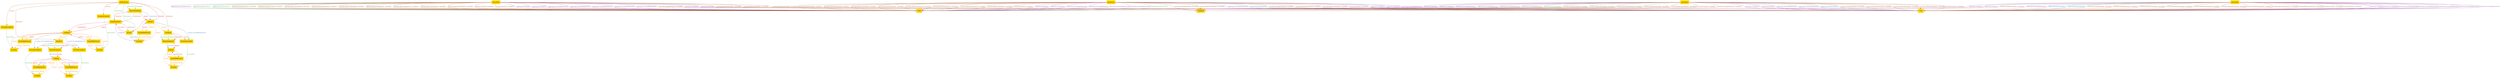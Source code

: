 digraph "graph" {
graph [fontsize=12]
node [fontsize=12]
edge [fontsize=12]
rankdir=TB;
"N30" -> "N29" [uuid = "<AssignStatement, CallExpr0>", color = "#e41a1c", fontcolor = "#e41a1c", style = "solid", label = "$exprs", dir = "forward", weight = "1"]
"N34" -> "N33" [uuid = "<ReturnStatement0, CallExpr1>", color = "#e41a1c", fontcolor = "#e41a1c", style = "solid", label = "$exprs", dir = "forward", weight = "1"]
"N27" -> "N26" [uuid = "<ReturnStatement1, AndExpr>", color = "#e41a1c", fontcolor = "#e41a1c", style = "solid", label = "$exprs", dir = "forward", weight = "1"]
"N31" -> "N25" [uuid = "<ReturnStatement2, NotExpr>", color = "#e41a1c", fontcolor = "#e41a1c", style = "solid", label = "$exprs", dir = "forward", weight = "1"]
"N35" -> "N32" [uuid = "<MainFunction, Function0>", color = "#a65628", fontcolor = "#a65628", style = "solid", label = "$functions", dir = "forward", weight = "1"]
"N35" -> "N28" [uuid = "<MainFunction, Function1>", color = "#a65628", fontcolor = "#a65628", style = "solid", label = "$functions", dir = "forward", weight = "1"]
"N26" -> "N16" [uuid = "<AndExpr, Variable0>", color = "#ff7f00", fontcolor = "#ff7f00", style = "solid", label = "$reads", dir = "forward", weight = "1"]
"N26" -> "N14" [uuid = "<AndExpr, Variable1>", color = "#ff7f00", fontcolor = "#ff7f00", style = "solid", label = "$reads", dir = "forward", weight = "1"]
"N29" -> "N12" [uuid = "<CallExpr0, Variable2>", color = "#ff7f00", fontcolor = "#ff7f00", style = "solid", label = "$reads", dir = "forward", weight = "1"]
"N29" -> "N10" [uuid = "<CallExpr0, Variable3>", color = "#ff7f00", fontcolor = "#ff7f00", style = "solid", label = "$reads", dir = "forward", weight = "1"]
"N33" -> "N9" [uuid = "<CallExpr1, Variable5>", color = "#ff7f00", fontcolor = "#ff7f00", style = "solid", label = "$reads", dir = "forward", weight = "1"]
"N25" -> "N7" [uuid = "<NotExpr, Variable4>", color = "#ff7f00", fontcolor = "#ff7f00", style = "solid", label = "$reads", dir = "forward", weight = "1"]
"N18" -> "N9" [uuid = "<VariableReference0, Variable5>", color = "#ff7f00", fontcolor = "#ff7f00", style = "solid", label = "$reads", dir = "forward", weight = "1"]
"N23" -> "N16" [uuid = "<VariableReference1, Variable0>", color = "#ff7f00", fontcolor = "#ff7f00", style = "solid", label = "$reads", dir = "forward", weight = "1"]
"N24" -> "N7" [uuid = "<VariableReference2, Variable4>", color = "#ff7f00", fontcolor = "#ff7f00", style = "solid", label = "$reads", dir = "forward", weight = "1"]
"N21" -> "N10" [uuid = "<VariableReference3, Variable3>", color = "#ff7f00", fontcolor = "#ff7f00", style = "solid", label = "$reads", dir = "forward", weight = "1"]
"N20" -> "N12" [uuid = "<VariableReference4, Variable2>", color = "#ff7f00", fontcolor = "#ff7f00", style = "solid", label = "$reads", dir = "forward", weight = "1"]
"N22" -> "N14" [uuid = "<VariableReference5, Variable1>", color = "#ff7f00", fontcolor = "#ff7f00", style = "solid", label = "$reads", dir = "forward", weight = "1"]
"N32" -> "N31" [uuid = "<Function0, ReturnStatement2>", color = "#4daf4a", fontcolor = "#4daf4a", style = "solid", label = "$statements", dir = "forward", weight = "1"]
"N28" -> "N27" [uuid = "<Function1, ReturnStatement1>", color = "#4daf4a", fontcolor = "#4daf4a", style = "solid", label = "$statements", dir = "forward", weight = "1"]
"N35" -> "N30" [uuid = "<MainFunction, AssignStatement>", color = "#4daf4a", fontcolor = "#4daf4a", style = "solid", label = "$statements", dir = "forward", weight = "1"]
"N35" -> "N34" [uuid = "<MainFunction, ReturnStatement0>", color = "#4daf4a", fontcolor = "#4daf4a", style = "solid", label = "$statements", dir = "forward", weight = "1"]
"N35" -> "N19" [uuid = "<MainFunction, VarDecl>", color = "#4daf4a", fontcolor = "#4daf4a", style = "solid", label = "$statements", dir = "forward", weight = "1"]
"N29" -> "N15" [uuid = "<CallExpr0, VariableReference3, FormalParameter3>", color = "#377eb8", fontcolor = "#377eb8", style = "solid", label = "actuals [VariableReference3]", dir = "forward", weight = "1"]
"N29" -> "N17" [uuid = "<CallExpr0, VariableReference4, FormalParameter4>", color = "#377eb8", fontcolor = "#377eb8", style = "solid", label = "actuals [VariableReference4]", dir = "forward", weight = "1"]
"N33" -> "N8" [uuid = "<CallExpr1, VariableReference0, FormalParameter0>", color = "#377eb8", fontcolor = "#377eb8", style = "solid", label = "actuals [VariableReference0]", dir = "forward", weight = "1"]
"N30" -> "N9" [uuid = "<AssignStatement, Variable5>", color = "#984ea3", fontcolor = "#984ea3", style = "solid", label = "assignedTo", dir = "forward", weight = "1"]
"N30" -> "N29" [uuid = "<AssignStatement, CallExpr0>", color = "#e41a1c", fontcolor = "#e41a1c", style = "solid", label = "assignedValue", dir = "forward", weight = "1"]
"N25" -> "N24" [uuid = "<NotExpr, VariableReference2>", color = "#a65628", fontcolor = "#a65628", style = "solid", label = "child", dir = "forward", weight = "1"]
"N26" -> "N23" [uuid = "<AndExpr, VariableReference1>", color = "#ff7f00", fontcolor = "#ff7f00", style = "solid", label = "children", dir = "forward", weight = "1"]
"N26" -> "N22" [uuid = "<AndExpr, VariableReference5>", color = "#ff7f00", fontcolor = "#ff7f00", style = "solid", label = "children", dir = "forward", weight = "1"]
"N29" -> "N21" [uuid = "<CallExpr0, VariableReference3>", color = "#ff7f00", fontcolor = "#ff7f00", style = "solid", label = "children", dir = "forward", weight = "1"]
"N29" -> "N20" [uuid = "<CallExpr0, VariableReference4>", color = "#ff7f00", fontcolor = "#ff7f00", style = "solid", label = "children", dir = "forward", weight = "1"]
"N33" -> "N18" [uuid = "<CallExpr1, VariableReference0>", color = "#ff7f00", fontcolor = "#ff7f00", style = "solid", label = "children", dir = "forward", weight = "1"]
"N25" -> "N24" [uuid = "<NotExpr, VariableReference2>", color = "#ff7f00", fontcolor = "#ff7f00", style = "solid", label = "children", dir = "forward", weight = "1"]
"N8" -> "N7" [uuid = "<FormalParameter0, Variable4>", color = "#4daf4a", fontcolor = "#4daf4a", style = "solid", label = "declaredVar", dir = "forward", weight = "1"]
"N11" -> "N10" [uuid = "<FormalParameter1, Variable3>", color = "#4daf4a", fontcolor = "#4daf4a", style = "solid", label = "declaredVar", dir = "forward", weight = "1"]
"N13" -> "N12" [uuid = "<FormalParameter2, Variable2>", color = "#4daf4a", fontcolor = "#4daf4a", style = "solid", label = "declaredVar", dir = "forward", weight = "1"]
"N15" -> "N14" [uuid = "<FormalParameter3, Variable1>", color = "#4daf4a", fontcolor = "#4daf4a", style = "solid", label = "declaredVar", dir = "forward", weight = "1"]
"N17" -> "N16" [uuid = "<FormalParameter4, Variable0>", color = "#4daf4a", fontcolor = "#4daf4a", style = "solid", label = "declaredVar", dir = "forward", weight = "1"]
"N19" -> "N9" [uuid = "<VarDecl, Variable5>", color = "#377eb8", fontcolor = "#377eb8", style = "solid", label = "declaredVar", dir = "forward", weight = "1"]
"N6" -> "N2" [uuid = "<Execution0, AndExpr, False>", color = "#984ea3", fontcolor = "#984ea3", style = "solid", label = "exprValue [AndExpr]", dir = "forward", weight = "1"]
"N6" -> "N2" [uuid = "<Execution0, CallExpr0, False>", color = "#984ea3", fontcolor = "#984ea3", style = "solid", label = "exprValue [CallExpr0]", dir = "forward", weight = "1"]
"N6" -> "N1" [uuid = "<Execution0, CallExpr1, True>", color = "#984ea3", fontcolor = "#984ea3", style = "solid", label = "exprValue [CallExpr1]", dir = "forward", weight = "1"]
"N6" -> "N1" [uuid = "<Execution0, NotExpr, True>", color = "#984ea3", fontcolor = "#984ea3", style = "solid", label = "exprValue [NotExpr]", dir = "forward", weight = "1"]
"N6" -> "N2" [uuid = "<Execution0, VariableReference0, False>", color = "#984ea3", fontcolor = "#984ea3", style = "solid", label = "exprValue [VariableReference0]", dir = "forward", weight = "1"]
"N6" -> "N2" [uuid = "<Execution0, VariableReference1, False>", color = "#984ea3", fontcolor = "#984ea3", style = "solid", label = "exprValue [VariableReference1]", dir = "forward", weight = "1"]
"N6" -> "N2" [uuid = "<Execution0, VariableReference2, False>", color = "#984ea3", fontcolor = "#984ea3", style = "solid", label = "exprValue [VariableReference2]", dir = "forward", weight = "1"]
"N6" -> "N2" [uuid = "<Execution0, VariableReference3, False>", color = "#984ea3", fontcolor = "#984ea3", style = "solid", label = "exprValue [VariableReference3]", dir = "forward", weight = "1"]
"N6" -> "N2" [uuid = "<Execution0, VariableReference4, False>", color = "#984ea3", fontcolor = "#984ea3", style = "solid", label = "exprValue [VariableReference4]", dir = "forward", weight = "1"]
"N6" -> "N2" [uuid = "<Execution0, VariableReference5, False>", color = "#984ea3", fontcolor = "#984ea3", style = "solid", label = "exprValue [VariableReference5]", dir = "forward", weight = "1"]
"N5" -> "N2" [uuid = "<Execution1, AndExpr, False>", color = "#984ea3", fontcolor = "#984ea3", style = "solid", label = "exprValue [AndExpr]", dir = "forward", weight = "1"]
"N5" -> "N2" [uuid = "<Execution1, CallExpr0, False>", color = "#984ea3", fontcolor = "#984ea3", style = "solid", label = "exprValue [CallExpr0]", dir = "forward", weight = "1"]
"N5" -> "N1" [uuid = "<Execution1, CallExpr1, True>", color = "#984ea3", fontcolor = "#984ea3", style = "solid", label = "exprValue [CallExpr1]", dir = "forward", weight = "1"]
"N5" -> "N1" [uuid = "<Execution1, NotExpr, True>", color = "#984ea3", fontcolor = "#984ea3", style = "solid", label = "exprValue [NotExpr]", dir = "forward", weight = "1"]
"N5" -> "N2" [uuid = "<Execution1, VariableReference0, False>", color = "#984ea3", fontcolor = "#984ea3", style = "solid", label = "exprValue [VariableReference0]", dir = "forward", weight = "1"]
"N5" -> "N2" [uuid = "<Execution1, VariableReference1, False>", color = "#984ea3", fontcolor = "#984ea3", style = "solid", label = "exprValue [VariableReference1]", dir = "forward", weight = "1"]
"N5" -> "N2" [uuid = "<Execution1, VariableReference2, False>", color = "#984ea3", fontcolor = "#984ea3", style = "solid", label = "exprValue [VariableReference2]", dir = "forward", weight = "1"]
"N5" -> "N1" [uuid = "<Execution1, VariableReference3, True>", color = "#984ea3", fontcolor = "#984ea3", style = "solid", label = "exprValue [VariableReference3]", dir = "forward", weight = "1"]
"N5" -> "N2" [uuid = "<Execution1, VariableReference4, False>", color = "#984ea3", fontcolor = "#984ea3", style = "solid", label = "exprValue [VariableReference4]", dir = "forward", weight = "1"]
"N5" -> "N1" [uuid = "<Execution1, VariableReference5, True>", color = "#984ea3", fontcolor = "#984ea3", style = "solid", label = "exprValue [VariableReference5]", dir = "forward", weight = "1"]
"N4" -> "N2" [uuid = "<Execution2, AndExpr, False>", color = "#984ea3", fontcolor = "#984ea3", style = "solid", label = "exprValue [AndExpr]", dir = "forward", weight = "1"]
"N4" -> "N2" [uuid = "<Execution2, CallExpr0, False>", color = "#984ea3", fontcolor = "#984ea3", style = "solid", label = "exprValue [CallExpr0]", dir = "forward", weight = "1"]
"N4" -> "N1" [uuid = "<Execution2, CallExpr1, True>", color = "#984ea3", fontcolor = "#984ea3", style = "solid", label = "exprValue [CallExpr1]", dir = "forward", weight = "1"]
"N4" -> "N1" [uuid = "<Execution2, NotExpr, True>", color = "#984ea3", fontcolor = "#984ea3", style = "solid", label = "exprValue [NotExpr]", dir = "forward", weight = "1"]
"N4" -> "N2" [uuid = "<Execution2, VariableReference0, False>", color = "#984ea3", fontcolor = "#984ea3", style = "solid", label = "exprValue [VariableReference0]", dir = "forward", weight = "1"]
"N4" -> "N1" [uuid = "<Execution2, VariableReference1, True>", color = "#984ea3", fontcolor = "#984ea3", style = "solid", label = "exprValue [VariableReference1]", dir = "forward", weight = "1"]
"N4" -> "N2" [uuid = "<Execution2, VariableReference2, False>", color = "#984ea3", fontcolor = "#984ea3", style = "solid", label = "exprValue [VariableReference2]", dir = "forward", weight = "1"]
"N4" -> "N2" [uuid = "<Execution2, VariableReference3, False>", color = "#984ea3", fontcolor = "#984ea3", style = "solid", label = "exprValue [VariableReference3]", dir = "forward", weight = "1"]
"N4" -> "N1" [uuid = "<Execution2, VariableReference4, True>", color = "#984ea3", fontcolor = "#984ea3", style = "solid", label = "exprValue [VariableReference4]", dir = "forward", weight = "1"]
"N4" -> "N2" [uuid = "<Execution2, VariableReference5, False>", color = "#984ea3", fontcolor = "#984ea3", style = "solid", label = "exprValue [VariableReference5]", dir = "forward", weight = "1"]
"N3" -> "N1" [uuid = "<Execution3, AndExpr, True>", color = "#984ea3", fontcolor = "#984ea3", style = "solid", label = "exprValue [AndExpr]", dir = "forward", weight = "1"]
"N3" -> "N1" [uuid = "<Execution3, CallExpr0, True>", color = "#984ea3", fontcolor = "#984ea3", style = "solid", label = "exprValue [CallExpr0]", dir = "forward", weight = "1"]
"N3" -> "N2" [uuid = "<Execution3, CallExpr1, False>", color = "#984ea3", fontcolor = "#984ea3", style = "solid", label = "exprValue [CallExpr1]", dir = "forward", weight = "1"]
"N3" -> "N2" [uuid = "<Execution3, NotExpr, False>", color = "#984ea3", fontcolor = "#984ea3", style = "solid", label = "exprValue [NotExpr]", dir = "forward", weight = "1"]
"N3" -> "N1" [uuid = "<Execution3, VariableReference0, True>", color = "#984ea3", fontcolor = "#984ea3", style = "solid", label = "exprValue [VariableReference0]", dir = "forward", weight = "1"]
"N3" -> "N1" [uuid = "<Execution3, VariableReference1, True>", color = "#984ea3", fontcolor = "#984ea3", style = "solid", label = "exprValue [VariableReference1]", dir = "forward", weight = "1"]
"N3" -> "N1" [uuid = "<Execution3, VariableReference2, True>", color = "#984ea3", fontcolor = "#984ea3", style = "solid", label = "exprValue [VariableReference2]", dir = "forward", weight = "1"]
"N3" -> "N1" [uuid = "<Execution3, VariableReference3, True>", color = "#984ea3", fontcolor = "#984ea3", style = "solid", label = "exprValue [VariableReference3]", dir = "forward", weight = "1"]
"N3" -> "N1" [uuid = "<Execution3, VariableReference4, True>", color = "#984ea3", fontcolor = "#984ea3", style = "solid", label = "exprValue [VariableReference4]", dir = "forward", weight = "1"]
"N3" -> "N1" [uuid = "<Execution3, VariableReference5, True>", color = "#984ea3", fontcolor = "#984ea3", style = "solid", label = "exprValue [VariableReference5]", dir = "forward", weight = "1"]
"N32" -> "N31" [uuid = "<Function0, ReturnStatement2>", color = "#e41a1c", fontcolor = "#e41a1c", style = "solid", label = "firstStmt", dir = "forward", weight = "1"]
"N28" -> "N27" [uuid = "<Function1, ReturnStatement1>", color = "#e41a1c", fontcolor = "#e41a1c", style = "solid", label = "firstStmt", dir = "forward", weight = "1"]
"N35" -> "N19" [uuid = "<MainFunction, VarDecl>", color = "#e41a1c", fontcolor = "#e41a1c", style = "solid", label = "firstStmt", dir = "forward", weight = "1"]
"N32" -> "N8" [uuid = "<Function0, FormalParameter0>", color = "#a65628", fontcolor = "#a65628", style = "solid", label = "formals", dir = "forward", weight = "1"]
"N28" -> "N15" [uuid = "<Function1, FormalParameter3>", color = "#a65628", fontcolor = "#a65628", style = "solid", label = "formals", dir = "forward", weight = "1"]
"N28" -> "N17" [uuid = "<Function1, FormalParameter4>", color = "#a65628", fontcolor = "#a65628", style = "solid", label = "formals", dir = "forward", weight = "1"]
"N35" -> "N11" [uuid = "<MainFunction, FormalParameter1>", color = "#a65628", fontcolor = "#a65628", style = "solid", label = "formals", dir = "forward", weight = "1"]
"N35" -> "N13" [uuid = "<MainFunction, FormalParameter2>", color = "#a65628", fontcolor = "#a65628", style = "solid", label = "formals", dir = "forward", weight = "1"]
"N29" -> "N28" [uuid = "<CallExpr0, Function1>", color = "#ff7f00", fontcolor = "#ff7f00", style = "solid", label = "function", dir = "forward", weight = "1"]
"N33" -> "N32" [uuid = "<CallExpr1, Function0>", color = "#ff7f00", fontcolor = "#ff7f00", style = "solid", label = "function", dir = "forward", weight = "1"]
"N6" -> "N2" [uuid = "<Execution0, FormalParameter1, False>", color = "#4daf4a", fontcolor = "#4daf4a", style = "solid", label = "inputs [FormalParameter1]", dir = "forward", weight = "1"]
"N6" -> "N2" [uuid = "<Execution0, FormalParameter2, False>", color = "#4daf4a", fontcolor = "#4daf4a", style = "solid", label = "inputs [FormalParameter2]", dir = "forward", weight = "1"]
"N5" -> "N2" [uuid = "<Execution1, FormalParameter2, False>", color = "#4daf4a", fontcolor = "#4daf4a", style = "solid", label = "inputs [FormalParameter2]", dir = "forward", weight = "1"]
"N4" -> "N2" [uuid = "<Execution2, FormalParameter1, False>", color = "#4daf4a", fontcolor = "#4daf4a", style = "solid", label = "inputs [FormalParameter1]", dir = "forward", weight = "1"]
"N5" -> "N1" [uuid = "<Execution1, FormalParameter1, True>", color = "#377eb8", fontcolor = "#377eb8", style = "solid", label = "inputs [FormalParameter1]", dir = "forward", weight = "1"]
"N4" -> "N1" [uuid = "<Execution2, FormalParameter2, True>", color = "#377eb8", fontcolor = "#377eb8", style = "solid", label = "inputs [FormalParameter2]", dir = "forward", weight = "1"]
"N3" -> "N1" [uuid = "<Execution3, FormalParameter1, True>", color = "#377eb8", fontcolor = "#377eb8", style = "solid", label = "inputs [FormalParameter1]", dir = "forward", weight = "1"]
"N3" -> "N1" [uuid = "<Execution3, FormalParameter2, True>", color = "#377eb8", fontcolor = "#377eb8", style = "solid", label = "inputs [FormalParameter2]", dir = "forward", weight = "1"]
"N26" -> "N22" [uuid = "<AndExpr, VariableReference5>", color = "#984ea3", fontcolor = "#984ea3", style = "solid", label = "leftChild", dir = "forward", weight = "1"]
"N33" -> "N18" [uuid = "<VariableReference0, CallExpr1>", color = "#e41a1c", fontcolor = "#e41a1c", style = "solid", label = "parent", dir = "back", weight = "1"]
"N26" -> "N23" [uuid = "<VariableReference1, AndExpr>", color = "#e41a1c", fontcolor = "#e41a1c", style = "solid", label = "parent", dir = "back", weight = "1"]
"N25" -> "N24" [uuid = "<VariableReference2, NotExpr>", color = "#e41a1c", fontcolor = "#e41a1c", style = "solid", label = "parent", dir = "back", weight = "1"]
"N29" -> "N21" [uuid = "<VariableReference3, CallExpr0>", color = "#e41a1c", fontcolor = "#e41a1c", style = "solid", label = "parent", dir = "back", weight = "1"]
"N29" -> "N20" [uuid = "<VariableReference4, CallExpr0>", color = "#e41a1c", fontcolor = "#e41a1c", style = "solid", label = "parent", dir = "back", weight = "1"]
"N26" -> "N22" [uuid = "<VariableReference5, AndExpr>", color = "#e41a1c", fontcolor = "#e41a1c", style = "solid", label = "parent", dir = "back", weight = "1"]
"N30" -> "N19" [uuid = "<AssignStatement, VarDecl>", color = "#a65628", fontcolor = "#a65628", style = "solid", label = "predecessor", dir = "forward", weight = "1"]
"N34" -> "N30" [uuid = "<ReturnStatement0, AssignStatement>", color = "#a65628", fontcolor = "#a65628", style = "solid", label = "predecessor", dir = "forward", weight = "1"]
"N18" -> "N9" [uuid = "<VariableReference0, Variable5>", color = "#ff7f00", fontcolor = "#ff7f00", style = "solid", label = "referredVar", dir = "forward", weight = "1"]
"N23" -> "N16" [uuid = "<VariableReference1, Variable0>", color = "#ff7f00", fontcolor = "#ff7f00", style = "solid", label = "referredVar", dir = "forward", weight = "1"]
"N24" -> "N7" [uuid = "<VariableReference2, Variable4>", color = "#ff7f00", fontcolor = "#ff7f00", style = "solid", label = "referredVar", dir = "forward", weight = "1"]
"N21" -> "N10" [uuid = "<VariableReference3, Variable3>", color = "#ff7f00", fontcolor = "#ff7f00", style = "solid", label = "referredVar", dir = "forward", weight = "1"]
"N20" -> "N12" [uuid = "<VariableReference4, Variable2>", color = "#ff7f00", fontcolor = "#ff7f00", style = "solid", label = "referredVar", dir = "forward", weight = "1"]
"N22" -> "N14" [uuid = "<VariableReference5, Variable1>", color = "#ff7f00", fontcolor = "#ff7f00", style = "solid", label = "referredVar", dir = "forward", weight = "1"]
"N32" -> "N31" [uuid = "<Function0, ReturnStatement2>", color = "#4daf4a", fontcolor = "#4daf4a", style = "solid", label = "returnStmt", dir = "forward", weight = "1"]
"N28" -> "N27" [uuid = "<Function1, ReturnStatement1>", color = "#4daf4a", fontcolor = "#4daf4a", style = "solid", label = "returnStmt", dir = "forward", weight = "1"]
"N35" -> "N34" [uuid = "<MainFunction, ReturnStatement0>", color = "#4daf4a", fontcolor = "#4daf4a", style = "solid", label = "returnStmt", dir = "forward", weight = "1"]
"N34" -> "N33" [uuid = "<ReturnStatement0, CallExpr1>", color = "#377eb8", fontcolor = "#377eb8", style = "solid", label = "returnValue", dir = "forward", weight = "1"]
"N27" -> "N26" [uuid = "<ReturnStatement1, AndExpr>", color = "#377eb8", fontcolor = "#377eb8", style = "solid", label = "returnValue", dir = "forward", weight = "1"]
"N31" -> "N25" [uuid = "<ReturnStatement2, NotExpr>", color = "#377eb8", fontcolor = "#377eb8", style = "solid", label = "returnValue", dir = "forward", weight = "1"]
"N26" -> "N23" [uuid = "<AndExpr, VariableReference1>", color = "#984ea3", fontcolor = "#984ea3", style = "solid", label = "rightChild", dir = "forward", weight = "1"]
"N34" -> "N30" [uuid = "<AssignStatement, ReturnStatement0>", color = "#e41a1c", fontcolor = "#e41a1c", style = "solid", label = "successor", dir = "back", weight = "1"]
"N30" -> "N19" [uuid = "<VarDecl, AssignStatement>", color = "#e41a1c", fontcolor = "#e41a1c", style = "solid", label = "successor", dir = "back", weight = "1"]
"N6" -> "N2" [uuid = "<Execution0, AssignStatement, Variable2, False>", color = "#a65628", fontcolor = "#a65628", style = "solid", label = "varValue [AssignStatement, Variable2]", dir = "forward", weight = "1"]
"N6" -> "N2" [uuid = "<Execution0, AssignStatement, Variable3, False>", color = "#a65628", fontcolor = "#a65628", style = "solid", label = "varValue [AssignStatement, Variable3]", dir = "forward", weight = "1"]
"N6" -> "N0" [uuid = "<Execution0, AssignStatement, Variable5, Undefined>", color = "#a65628", fontcolor = "#a65628", style = "solid", label = "varValue [AssignStatement, Variable5]", dir = "forward", weight = "1"]
"N6" -> "N2" [uuid = "<Execution0, ReturnStatement0, Variable2, False>", color = "#a65628", fontcolor = "#a65628", style = "solid", label = "varValue [ReturnStatement0, Variable2]", dir = "forward", weight = "1"]
"N6" -> "N2" [uuid = "<Execution0, ReturnStatement0, Variable3, False>", color = "#a65628", fontcolor = "#a65628", style = "solid", label = "varValue [ReturnStatement0, Variable3]", dir = "forward", weight = "1"]
"N6" -> "N2" [uuid = "<Execution0, ReturnStatement0, Variable5, False>", color = "#a65628", fontcolor = "#a65628", style = "solid", label = "varValue [ReturnStatement0, Variable5]", dir = "forward", weight = "1"]
"N6" -> "N2" [uuid = "<Execution0, ReturnStatement1, Variable0, False>", color = "#a65628", fontcolor = "#a65628", style = "solid", label = "varValue [ReturnStatement1, Variable0]", dir = "forward", weight = "1"]
"N6" -> "N2" [uuid = "<Execution0, ReturnStatement1, Variable1, False>", color = "#a65628", fontcolor = "#a65628", style = "solid", label = "varValue [ReturnStatement1, Variable1]", dir = "forward", weight = "1"]
"N6" -> "N1" [uuid = "<Execution0, ReturnStatement1, Variable4, True>", color = "#a65628", fontcolor = "#a65628", style = "solid", label = "varValue [ReturnStatement1, Variable4]", dir = "forward", weight = "1"]
"N6" -> "N1" [uuid = "<Execution0, ReturnStatement1, Variable5, True>", color = "#a65628", fontcolor = "#a65628", style = "solid", label = "varValue [ReturnStatement1, Variable5]", dir = "forward", weight = "1"]
"N6" -> "N2" [uuid = "<Execution0, ReturnStatement2, Variable0, False>", color = "#a65628", fontcolor = "#a65628", style = "solid", label = "varValue [ReturnStatement2, Variable0]", dir = "forward", weight = "1"]
"N6" -> "N1" [uuid = "<Execution0, ReturnStatement2, Variable3, True>", color = "#a65628", fontcolor = "#a65628", style = "solid", label = "varValue [ReturnStatement2, Variable3]", dir = "forward", weight = "1"]
"N6" -> "N2" [uuid = "<Execution0, ReturnStatement2, Variable4, False>", color = "#a65628", fontcolor = "#a65628", style = "solid", label = "varValue [ReturnStatement2, Variable4]", dir = "forward", weight = "1"]
"N6" -> "N2" [uuid = "<Execution0, VarDecl, Variable2, False>", color = "#a65628", fontcolor = "#a65628", style = "solid", label = "varValue [VarDecl, Variable2]", dir = "forward", weight = "1"]
"N6" -> "N2" [uuid = "<Execution0, VarDecl, Variable3, False>", color = "#a65628", fontcolor = "#a65628", style = "solid", label = "varValue [VarDecl, Variable3]", dir = "forward", weight = "1"]
"N5" -> "N2" [uuid = "<Execution1, AssignStatement, Variable2, False>", color = "#a65628", fontcolor = "#a65628", style = "solid", label = "varValue [AssignStatement, Variable2]", dir = "forward", weight = "1"]
"N5" -> "N1" [uuid = "<Execution1, AssignStatement, Variable3, True>", color = "#a65628", fontcolor = "#a65628", style = "solid", label = "varValue [AssignStatement, Variable3]", dir = "forward", weight = "1"]
"N5" -> "N0" [uuid = "<Execution1, AssignStatement, Variable5, Undefined>", color = "#a65628", fontcolor = "#a65628", style = "solid", label = "varValue [AssignStatement, Variable5]", dir = "forward", weight = "1"]
"N5" -> "N2" [uuid = "<Execution1, ReturnStatement0, Variable2, False>", color = "#a65628", fontcolor = "#a65628", style = "solid", label = "varValue [ReturnStatement0, Variable2]", dir = "forward", weight = "1"]
"N5" -> "N1" [uuid = "<Execution1, ReturnStatement0, Variable3, True>", color = "#a65628", fontcolor = "#a65628", style = "solid", label = "varValue [ReturnStatement0, Variable3]", dir = "forward", weight = "1"]
"N5" -> "N2" [uuid = "<Execution1, ReturnStatement0, Variable5, False>", color = "#a65628", fontcolor = "#a65628", style = "solid", label = "varValue [ReturnStatement0, Variable5]", dir = "forward", weight = "1"]
"N5" -> "N2" [uuid = "<Execution1, ReturnStatement1, Variable0, False>", color = "#a65628", fontcolor = "#a65628", style = "solid", label = "varValue [ReturnStatement1, Variable0]", dir = "forward", weight = "1"]
"N5" -> "N1" [uuid = "<Execution1, ReturnStatement1, Variable1, True>", color = "#a65628", fontcolor = "#a65628", style = "solid", label = "varValue [ReturnStatement1, Variable1]", dir = "forward", weight = "1"]
"N5" -> "N2" [uuid = "<Execution1, ReturnStatement1, Variable2, False>", color = "#a65628", fontcolor = "#a65628", style = "solid", label = "varValue [ReturnStatement1, Variable2]", dir = "forward", weight = "1"]
"N5" -> "N2" [uuid = "<Execution1, ReturnStatement1, Variable3, False>", color = "#a65628", fontcolor = "#a65628", style = "solid", label = "varValue [ReturnStatement1, Variable3]", dir = "forward", weight = "1"]
"N5" -> "N2" [uuid = "<Execution1, ReturnStatement2, Variable0, False>", color = "#a65628", fontcolor = "#a65628", style = "solid", label = "varValue [ReturnStatement2, Variable0]", dir = "forward", weight = "1"]
"N5" -> "N2" [uuid = "<Execution1, ReturnStatement2, Variable4, False>", color = "#a65628", fontcolor = "#a65628", style = "solid", label = "varValue [ReturnStatement2, Variable4]", dir = "forward", weight = "1"]
"N5" -> "N0" [uuid = "<Execution1, ReturnStatement2, Variable5, Undefined>", color = "#a65628", fontcolor = "#a65628", style = "solid", label = "varValue [ReturnStatement2, Variable5]", dir = "forward", weight = "1"]
"N5" -> "N2" [uuid = "<Execution1, VarDecl, Variable2, False>", color = "#a65628", fontcolor = "#a65628", style = "solid", label = "varValue [VarDecl, Variable2]", dir = "forward", weight = "1"]
"N5" -> "N1" [uuid = "<Execution1, VarDecl, Variable3, True>", color = "#a65628", fontcolor = "#a65628", style = "solid", label = "varValue [VarDecl, Variable3]", dir = "forward", weight = "1"]
"N4" -> "N1" [uuid = "<Execution2, AssignStatement, Variable2, True>", color = "#a65628", fontcolor = "#a65628", style = "solid", label = "varValue [AssignStatement, Variable2]", dir = "forward", weight = "1"]
"N4" -> "N2" [uuid = "<Execution2, AssignStatement, Variable3, False>", color = "#a65628", fontcolor = "#a65628", style = "solid", label = "varValue [AssignStatement, Variable3]", dir = "forward", weight = "1"]
"N4" -> "N0" [uuid = "<Execution2, AssignStatement, Variable5, Undefined>", color = "#a65628", fontcolor = "#a65628", style = "solid", label = "varValue [AssignStatement, Variable5]", dir = "forward", weight = "1"]
"N4" -> "N1" [uuid = "<Execution2, ReturnStatement0, Variable2, True>", color = "#a65628", fontcolor = "#a65628", style = "solid", label = "varValue [ReturnStatement0, Variable2]", dir = "forward", weight = "1"]
"N4" -> "N2" [uuid = "<Execution2, ReturnStatement0, Variable3, False>", color = "#a65628", fontcolor = "#a65628", style = "solid", label = "varValue [ReturnStatement0, Variable3]", dir = "forward", weight = "1"]
"N4" -> "N2" [uuid = "<Execution2, ReturnStatement0, Variable5, False>", color = "#a65628", fontcolor = "#a65628", style = "solid", label = "varValue [ReturnStatement0, Variable5]", dir = "forward", weight = "1"]
"N4" -> "N1" [uuid = "<Execution2, ReturnStatement1, Variable0, True>", color = "#a65628", fontcolor = "#a65628", style = "solid", label = "varValue [ReturnStatement1, Variable0]", dir = "forward", weight = "1"]
"N4" -> "N2" [uuid = "<Execution2, ReturnStatement1, Variable1, False>", color = "#a65628", fontcolor = "#a65628", style = "solid", label = "varValue [ReturnStatement1, Variable1]", dir = "forward", weight = "1"]
"N4" -> "N1" [uuid = "<Execution2, ReturnStatement2, Variable0, True>", color = "#a65628", fontcolor = "#a65628", style = "solid", label = "varValue [ReturnStatement2, Variable0]", dir = "forward", weight = "1"]
"N4" -> "N2" [uuid = "<Execution2, ReturnStatement2, Variable4, False>", color = "#a65628", fontcolor = "#a65628", style = "solid", label = "varValue [ReturnStatement2, Variable4]", dir = "forward", weight = "1"]
"N4" -> "N1" [uuid = "<Execution2, VarDecl, Variable2, True>", color = "#a65628", fontcolor = "#a65628", style = "solid", label = "varValue [VarDecl, Variable2]", dir = "forward", weight = "1"]
"N4" -> "N2" [uuid = "<Execution2, VarDecl, Variable3, False>", color = "#a65628", fontcolor = "#a65628", style = "solid", label = "varValue [VarDecl, Variable3]", dir = "forward", weight = "1"]
"N3" -> "N1" [uuid = "<Execution3, AssignStatement, Variable2, True>", color = "#a65628", fontcolor = "#a65628", style = "solid", label = "varValue [AssignStatement, Variable2]", dir = "forward", weight = "1"]
"N3" -> "N1" [uuid = "<Execution3, AssignStatement, Variable3, True>", color = "#a65628", fontcolor = "#a65628", style = "solid", label = "varValue [AssignStatement, Variable3]", dir = "forward", weight = "1"]
"N3" -> "N0" [uuid = "<Execution3, AssignStatement, Variable5, Undefined>", color = "#a65628", fontcolor = "#a65628", style = "solid", label = "varValue [AssignStatement, Variable5]", dir = "forward", weight = "1"]
"N3" -> "N1" [uuid = "<Execution3, ReturnStatement0, Variable2, True>", color = "#a65628", fontcolor = "#a65628", style = "solid", label = "varValue [ReturnStatement0, Variable2]", dir = "forward", weight = "1"]
"N3" -> "N1" [uuid = "<Execution3, ReturnStatement0, Variable3, True>", color = "#a65628", fontcolor = "#a65628", style = "solid", label = "varValue [ReturnStatement0, Variable3]", dir = "forward", weight = "1"]
"N3" -> "N1" [uuid = "<Execution3, ReturnStatement0, Variable5, True>", color = "#a65628", fontcolor = "#a65628", style = "solid", label = "varValue [ReturnStatement0, Variable5]", dir = "forward", weight = "1"]
"N3" -> "N1" [uuid = "<Execution3, ReturnStatement1, Variable0, True>", color = "#a65628", fontcolor = "#a65628", style = "solid", label = "varValue [ReturnStatement1, Variable0]", dir = "forward", weight = "1"]
"N3" -> "N1" [uuid = "<Execution3, ReturnStatement1, Variable1, True>", color = "#a65628", fontcolor = "#a65628", style = "solid", label = "varValue [ReturnStatement1, Variable1]", dir = "forward", weight = "1"]
"N3" -> "N1" [uuid = "<Execution3, ReturnStatement2, Variable0, True>", color = "#a65628", fontcolor = "#a65628", style = "solid", label = "varValue [ReturnStatement2, Variable0]", dir = "forward", weight = "1"]
"N3" -> "N1" [uuid = "<Execution3, ReturnStatement2, Variable4, True>", color = "#a65628", fontcolor = "#a65628", style = "solid", label = "varValue [ReturnStatement2, Variable4]", dir = "forward", weight = "1"]
"N3" -> "N1" [uuid = "<Execution3, VarDecl, Variable2, True>", color = "#a65628", fontcolor = "#a65628", style = "solid", label = "varValue [VarDecl, Variable2]", dir = "forward", weight = "1"]
"N3" -> "N1" [uuid = "<Execution3, VarDecl, Variable3, True>", color = "#a65628", fontcolor = "#a65628", style = "solid", label = "varValue [VarDecl, Variable3]", dir = "forward", weight = "1"]
"N0" [uuid="Undefined", label="Undefined", color="#ffd700", fontcolor = "#000000", shape = "box", style = "filled, solid"]
"N1" [uuid="True", label="True", color="#ffd700", fontcolor = "#000000", shape = "box", style = "filled, solid"]
"N2" [uuid="False", label="False", color="#ffd700", fontcolor = "#000000", shape = "box", style = "filled, solid"]
"N3" [uuid="Execution3", label="Execution3", color="#ffd700", fontcolor = "#000000", shape = "box", style = "filled, solid"]
"N4" [uuid="Execution2", label="Execution2", color="#ffd700", fontcolor = "#000000", shape = "box", style = "filled, solid"]
"N5" [uuid="Execution1", label="Execution1", color="#ffd700", fontcolor = "#000000", shape = "box", style = "filled, solid"]
"N6" [uuid="Execution0", label="Execution0", color="#ffd700", fontcolor = "#000000", shape = "box", style = "filled, solid"]
"N7" [uuid="Variable4", label="Variable4", color="#ffd700", fontcolor = "#000000", shape = "box", style = "filled, solid"]
"N8" [uuid="FormalParameter0", label="FormalParameter0", color="#ffd700", fontcolor = "#000000", shape = "box", style = "filled, solid"]
"N9" [uuid="Variable5", label="Variable5", color="#ffd700", fontcolor = "#000000", shape = "box", style = "filled, solid"]
"N10" [uuid="Variable3", label="Variable3", color="#ffd700", fontcolor = "#000000", shape = "box", style = "filled, solid"]
"N11" [uuid="FormalParameter1", label="FormalParameter1", color="#ffd700", fontcolor = "#000000", shape = "box", style = "filled, solid"]
"N12" [uuid="Variable2", label="Variable2", color="#ffd700", fontcolor = "#000000", shape = "box", style = "filled, solid"]
"N13" [uuid="FormalParameter2", label="FormalParameter2", color="#ffd700", fontcolor = "#000000", shape = "box", style = "filled, solid"]
"N14" [uuid="Variable1", label="Variable1", color="#ffd700", fontcolor = "#000000", shape = "box", style = "filled, solid"]
"N15" [uuid="FormalParameter3", label="FormalParameter3", color="#ffd700", fontcolor = "#000000", shape = "box", style = "filled, solid"]
"N16" [uuid="Variable0", label="Variable0", color="#ffd700", fontcolor = "#000000", shape = "box", style = "filled, solid"]
"N17" [uuid="FormalParameter4", label="FormalParameter4", color="#ffd700", fontcolor = "#000000", shape = "box", style = "filled, solid"]
"N18" [uuid="VariableReference0", label="VariableReference0", color="#ffd700", fontcolor = "#000000", shape = "box", style = "filled, solid"]
"N19" [uuid="VarDecl", label="VarDecl", color="#ffd700", fontcolor = "#000000", shape = "box", style = "filled, solid"]
"N20" [uuid="VariableReference4", label="VariableReference4", color="#ffd700", fontcolor = "#000000", shape = "box", style = "filled, solid"]
"N21" [uuid="VariableReference3", label="VariableReference3", color="#ffd700", fontcolor = "#000000", shape = "box", style = "filled, solid"]
"N22" [uuid="VariableReference5", label="VariableReference5", color="#ffd700", fontcolor = "#000000", shape = "box", style = "filled, solid"]
"N23" [uuid="VariableReference1", label="VariableReference1", color="#ffd700", fontcolor = "#000000", shape = "box", style = "filled, solid"]
"N24" [uuid="VariableReference2", label="VariableReference2", color="#ffd700", fontcolor = "#000000", shape = "box", style = "filled, solid"]
"N25" [uuid="NotExpr", label="NotExpr", color="#ffd700", fontcolor = "#000000", shape = "box", style = "filled, solid"]
"N26" [uuid="AndExpr", label="AndExpr", color="#ffd700", fontcolor = "#000000", shape = "box", style = "filled, solid"]
"N27" [uuid="ReturnStatement1", label="ReturnStatement1", color="#ffd700", fontcolor = "#000000", shape = "box", style = "filled, solid"]
"N28" [uuid="Function1", label="Function1", color="#ffd700", fontcolor = "#000000", shape = "box", style = "filled, solid"]
"N29" [uuid="CallExpr0", label="CallExpr0", color="#ffd700", fontcolor = "#000000", shape = "box", style = "filled, solid"]
"N30" [uuid="AssignStatement", label="AssignStatement", color="#ffd700", fontcolor = "#000000", shape = "box", style = "filled, solid"]
"N31" [uuid="ReturnStatement2", label="ReturnStatement2", color="#ffd700", fontcolor = "#000000", shape = "box", style = "filled, solid"]
"N32" [uuid="Function0", label="Function0", color="#ffd700", fontcolor = "#000000", shape = "box", style = "filled, solid"]
"N33" [uuid="CallExpr1", label="CallExpr1", color="#ffd700", fontcolor = "#000000", shape = "box", style = "filled, solid"]
"N34" [uuid="ReturnStatement0", label="ReturnStatement0", color="#ffd700", fontcolor = "#000000", shape = "box", style = "filled, solid"]
"N35" [uuid="MainFunction", label="MainFunction", color="#ffd700", fontcolor = "#000000", shape = "box", style = "filled, solid"]
}
